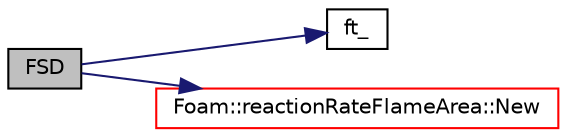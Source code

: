 digraph "FSD"
{
  bgcolor="transparent";
  edge [fontname="Helvetica",fontsize="10",labelfontname="Helvetica",labelfontsize="10"];
  node [fontname="Helvetica",fontsize="10",shape=record];
  rankdir="LR";
  Node1 [label="FSD",height=0.2,width=0.4,color="black", fillcolor="grey75", style="filled" fontcolor="black"];
  Node1 -> Node2 [color="midnightblue",fontsize="10",style="solid",fontname="Helvetica"];
  Node2 [label="ft_",height=0.2,width=0.4,color="black",URL="$egrMixture_8C.html#a19250e5f1dcd4ad5c29cb960a1136c78"];
  Node1 -> Node3 [color="midnightblue",fontsize="10",style="solid",fontname="Helvetica"];
  Node3 [label="Foam::reactionRateFlameArea::New",height=0.2,width=0.4,color="red",URL="$classFoam_1_1reactionRateFlameArea.html#af1789301d37f76ba6060952a3dd5cd93"];
}
